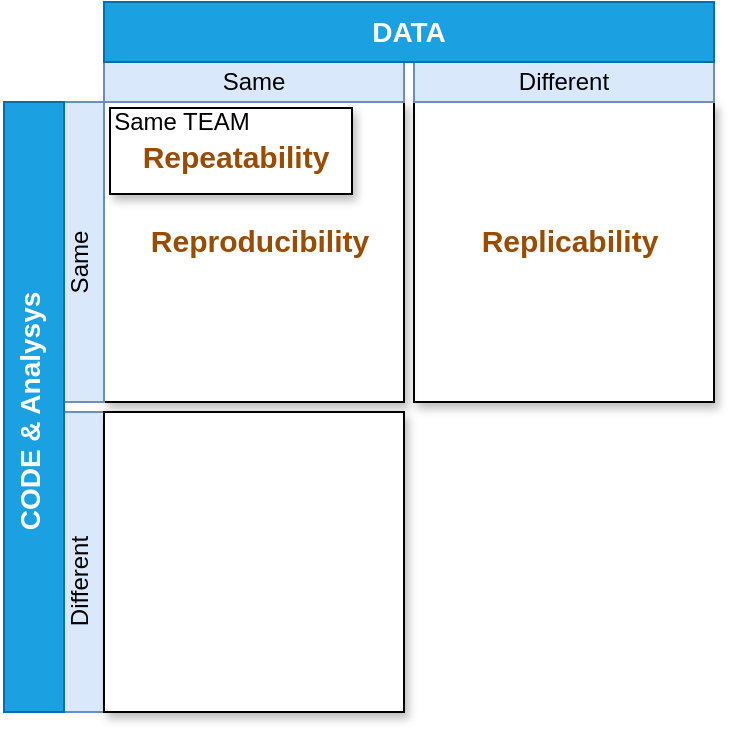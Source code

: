 <mxfile version="26.0.9">
  <diagram name="Page-1" id="88sHyAGjUU9bJmjByiOP">
    <mxGraphModel dx="811" dy="450" grid="1" gridSize="1" guides="1" tooltips="1" connect="1" arrows="1" fold="1" page="1" pageScale="1" pageWidth="1169" pageHeight="827" math="0" shadow="0">
      <root>
        <mxCell id="0" />
        <mxCell id="1" parent="0" />
        <mxCell id="qDwF6lTkeF_wXBwMHVuz-3" value="" style="whiteSpace=wrap;html=1;aspect=fixed;rounded=0;arcSize=6;shadow=1;" vertex="1" parent="1">
          <mxGeometry x="515" y="200" width="150" height="150" as="geometry" />
        </mxCell>
        <mxCell id="qDwF6lTkeF_wXBwMHVuz-2" value="" style="whiteSpace=wrap;html=1;aspect=fixed;rounded=0;arcSize=6;shadow=1;" vertex="1" parent="1">
          <mxGeometry x="360" y="200" width="150" height="150" as="geometry" />
        </mxCell>
        <mxCell id="Di4ymJYJcXh6StTgigyQ-4" value="Same" style="rounded=0;whiteSpace=wrap;html=1;fillColor=#dae8fc;strokeColor=#6c8ebf;arcSize=19;" parent="1" vertex="1">
          <mxGeometry x="360" y="180" width="150" height="20" as="geometry" />
        </mxCell>
        <mxCell id="Di4ymJYJcXh6StTgigyQ-5" value="Different" style="rounded=0;whiteSpace=wrap;html=1;fillColor=#dae8fc;strokeColor=#6c8ebf;arcSize=29;" parent="1" vertex="1">
          <mxGeometry x="515" y="180" width="150" height="20" as="geometry" />
        </mxCell>
        <mxCell id="Di4ymJYJcXh6StTgigyQ-6" value="" style="rounded=0;whiteSpace=wrap;html=1;direction=south;fillColor=#dae8fc;strokeColor=#6c8ebf;" parent="1" vertex="1">
          <mxGeometry x="340" y="200" width="20" height="150" as="geometry" />
        </mxCell>
        <mxCell id="Di4ymJYJcXh6StTgigyQ-7" value="Same" style="text;html=1;align=center;verticalAlign=middle;whiteSpace=wrap;rounded=0;rotation=-90;" parent="1" vertex="1">
          <mxGeometry x="318" y="265" width="60" height="30" as="geometry" />
        </mxCell>
        <mxCell id="Di4ymJYJcXh6StTgigyQ-8" value="" style="rounded=0;whiteSpace=wrap;html=1;direction=south;fillColor=#dae8fc;strokeColor=#6c8ebf;" parent="1" vertex="1">
          <mxGeometry x="340" y="355" width="20" height="150" as="geometry" />
        </mxCell>
        <mxCell id="Di4ymJYJcXh6StTgigyQ-9" value="Different" style="text;html=1;align=center;verticalAlign=middle;whiteSpace=wrap;rounded=0;rotation=-90;" parent="1" vertex="1">
          <mxGeometry x="313.5" y="430" width="69" height="20" as="geometry" />
        </mxCell>
        <mxCell id="Di4ymJYJcXh6StTgigyQ-10" value="" style="rounded=0;whiteSpace=wrap;html=1;glass=0;shadow=1;arcSize=14;" parent="1" vertex="1">
          <mxGeometry x="363" y="203" width="121" height="43" as="geometry" />
        </mxCell>
        <mxCell id="Di4ymJYJcXh6StTgigyQ-11" value="Same TEAM" style="text;html=1;align=center;verticalAlign=middle;whiteSpace=wrap;rounded=0;" parent="1" vertex="1">
          <mxGeometry x="344" y="195" width="110" height="30" as="geometry" />
        </mxCell>
        <mxCell id="Di4ymJYJcXh6StTgigyQ-12" value="Reproducibility" style="text;html=1;align=center;verticalAlign=middle;whiteSpace=wrap;rounded=0;fontStyle=1;fontColor=#994C00;fontSize=15;" parent="1" vertex="1">
          <mxGeometry x="378" y="254" width="120" height="30" as="geometry" />
        </mxCell>
        <mxCell id="Di4ymJYJcXh6StTgigyQ-13" value="Repeatability" style="text;html=1;align=center;verticalAlign=middle;whiteSpace=wrap;rounded=0;fontColor=#994C00;fontStyle=1;fontSize=15;" parent="1" vertex="1">
          <mxGeometry x="376" y="212" width="100" height="30" as="geometry" />
        </mxCell>
        <mxCell id="Di4ymJYJcXh6StTgigyQ-14" value="Replicability" style="text;html=1;align=center;verticalAlign=middle;whiteSpace=wrap;rounded=0;fontStyle=1;fontColor=#994C00;fontSize=15;" parent="1" vertex="1">
          <mxGeometry x="533" y="254" width="120" height="30" as="geometry" />
        </mxCell>
        <mxCell id="Di4ymJYJcXh6StTgigyQ-16" value="&lt;b&gt;&lt;font style=&quot;font-size: 14px;&quot;&gt;DATA&lt;/font&gt;&lt;/b&gt;" style="rounded=0;whiteSpace=wrap;html=1;fillColor=#1ba1e2;fontColor=#ffffff;strokeColor=#006EAF;" parent="1" vertex="1">
          <mxGeometry x="360" y="150" width="305" height="30" as="geometry" />
        </mxCell>
        <mxCell id="Di4ymJYJcXh6StTgigyQ-17" value="" style="rounded=0;whiteSpace=wrap;html=1;fillColor=#1ba1e2;fontColor=#ffffff;strokeColor=#006EAF;" parent="1" vertex="1">
          <mxGeometry x="310" y="200" width="30" height="305" as="geometry" />
        </mxCell>
        <mxCell id="Di4ymJYJcXh6StTgigyQ-18" value="&lt;b&gt;&lt;font style=&quot;font-size: 14px;&quot;&gt;CODE &amp;amp; Analysys&lt;/font&gt;&lt;/b&gt;" style="text;html=1;align=center;verticalAlign=middle;whiteSpace=wrap;rounded=0;rotation=-90;fontColor=#FFFFFF;" parent="1" vertex="1">
          <mxGeometry x="250.5" y="340" width="145" height="30" as="geometry" />
        </mxCell>
        <mxCell id="qDwF6lTkeF_wXBwMHVuz-4" value="" style="whiteSpace=wrap;html=1;aspect=fixed;rounded=0;arcSize=6;shadow=1;" vertex="1" parent="1">
          <mxGeometry x="360" y="355" width="150" height="150" as="geometry" />
        </mxCell>
      </root>
    </mxGraphModel>
  </diagram>
</mxfile>
